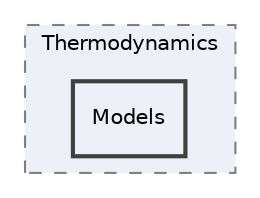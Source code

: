 digraph "Reaktoro/Thermodynamics/Models"
{
 // INTERACTIVE_SVG=YES
 // LATEX_PDF_SIZE
  edge [fontname="Helvetica",fontsize="10",labelfontname="Helvetica",labelfontsize="10"];
  node [fontname="Helvetica",fontsize="10",shape=record];
  compound=true
  subgraph clusterdir_7296c0b39377ecc378f507aad6499fa1 {
    graph [ bgcolor="#edf0f7", pencolor="grey50", style="filled,dashed,", label="Thermodynamics", fontname="Helvetica", fontsize="10", URL="dir_7296c0b39377ecc378f507aad6499fa1.html"]
  dir_37318fed0a80e526bd5c19de015fe420 [shape=box, label="Models", style="filled,bold,", fillcolor="#edf0f7", color="grey25", URL="dir_37318fed0a80e526bd5c19de015fe420.html"];
  }
}
